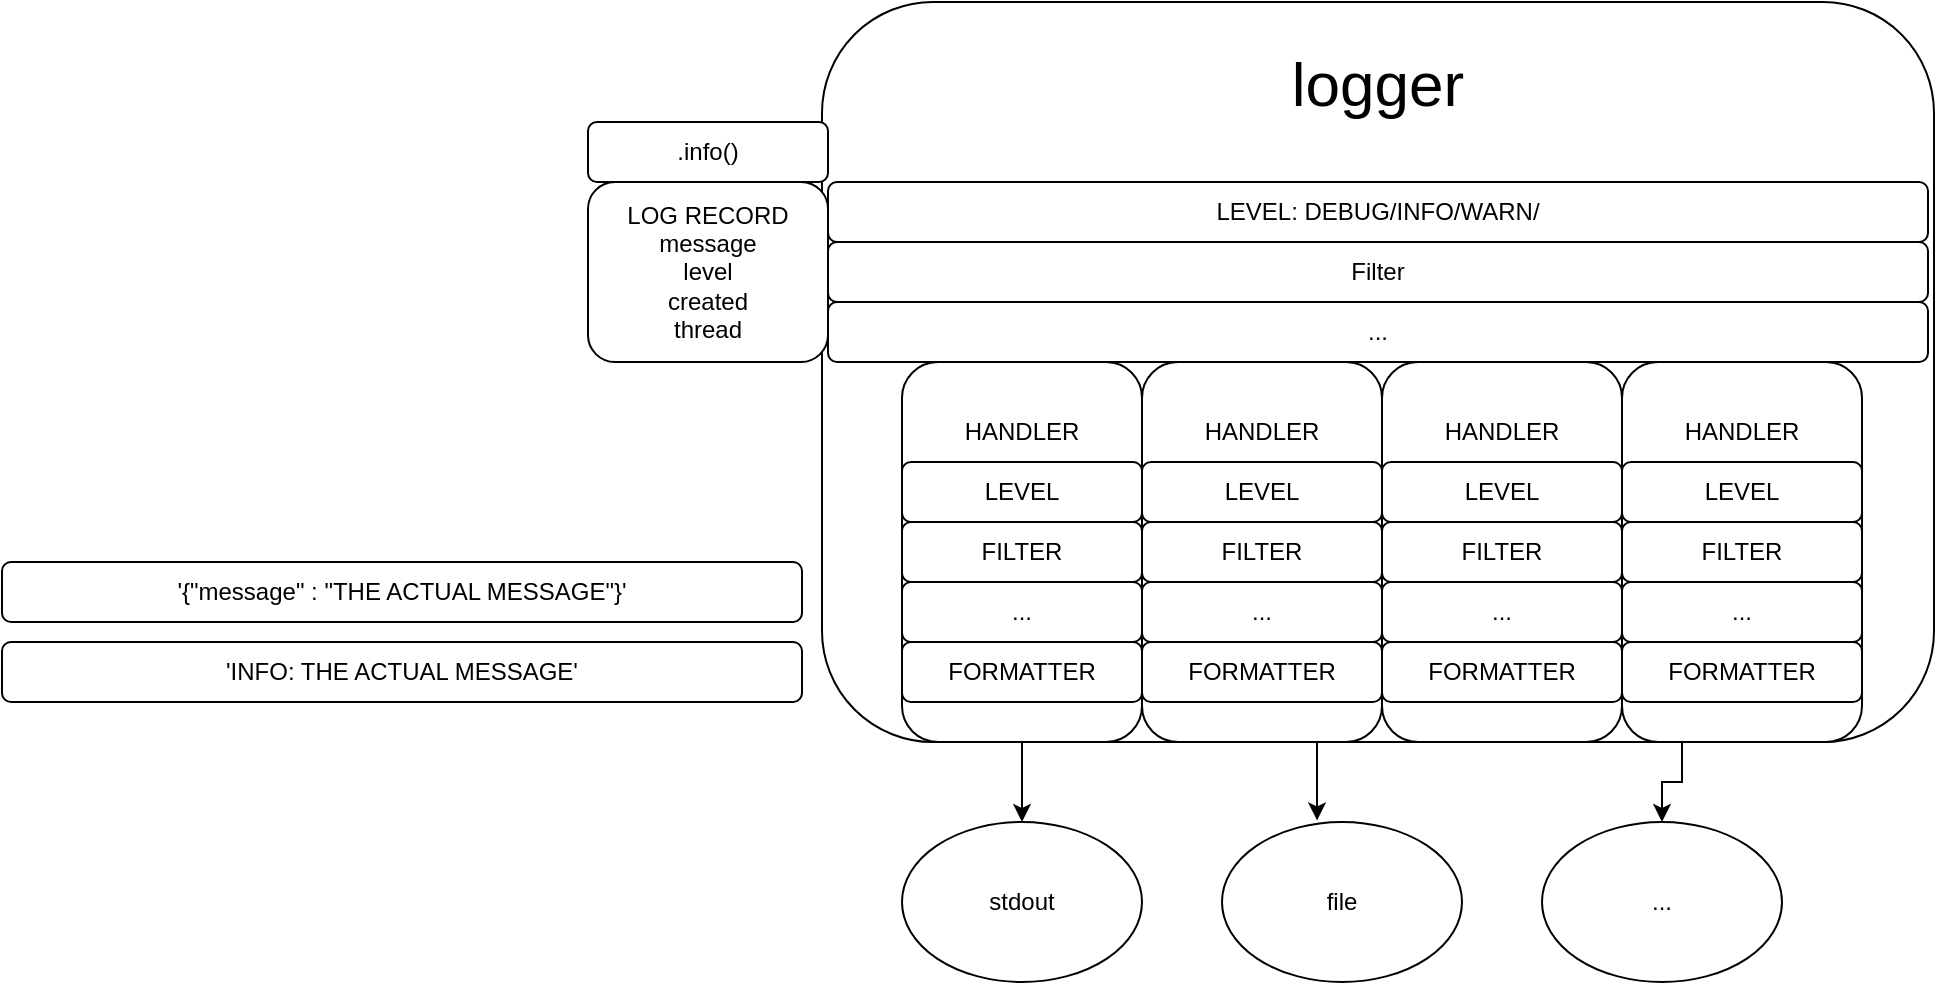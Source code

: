 <mxfile version="24.2.0" type="github">
  <diagram name="第 1 页" id="hVsTRFt6PsPFNjRw-0qI">
    <mxGraphModel dx="1949" dy="622" grid="1" gridSize="10" guides="1" tooltips="1" connect="1" arrows="1" fold="1" page="1" pageScale="1" pageWidth="827" pageHeight="1169" math="0" shadow="0">
      <root>
        <mxCell id="0" />
        <mxCell id="1" parent="0" />
        <mxCell id="XfbZHIazbiw-AA-MPqwa-1" value="" style="rounded=1;whiteSpace=wrap;html=1;" vertex="1" parent="1">
          <mxGeometry x="340" y="70" width="556" height="370" as="geometry" />
        </mxCell>
        <mxCell id="XfbZHIazbiw-AA-MPqwa-2" value="LEVEL: DEBUG/INFO/WARN/" style="rounded=1;whiteSpace=wrap;html=1;" vertex="1" parent="1">
          <mxGeometry x="343" y="160" width="550" height="30" as="geometry" />
        </mxCell>
        <mxCell id="XfbZHIazbiw-AA-MPqwa-3" value="Filter" style="rounded=1;whiteSpace=wrap;html=1;" vertex="1" parent="1">
          <mxGeometry x="343" y="190" width="550" height="30" as="geometry" />
        </mxCell>
        <mxCell id="XfbZHIazbiw-AA-MPqwa-4" value="..." style="rounded=1;whiteSpace=wrap;html=1;" vertex="1" parent="1">
          <mxGeometry x="343" y="220" width="550" height="30" as="geometry" />
        </mxCell>
        <mxCell id="XfbZHIazbiw-AA-MPqwa-47" style="edgeStyle=orthogonalEdgeStyle;rounded=0;orthogonalLoop=1;jettySize=auto;html=1;exitX=0.5;exitY=1;exitDx=0;exitDy=0;entryX=0.5;entryY=0;entryDx=0;entryDy=0;" edge="1" parent="1" source="XfbZHIazbiw-AA-MPqwa-5" target="XfbZHIazbiw-AA-MPqwa-41">
          <mxGeometry relative="1" as="geometry" />
        </mxCell>
        <mxCell id="XfbZHIazbiw-AA-MPqwa-5" value="" style="rounded=1;whiteSpace=wrap;html=1;" vertex="1" parent="1">
          <mxGeometry x="380" y="250" width="120" height="190" as="geometry" />
        </mxCell>
        <mxCell id="XfbZHIazbiw-AA-MPqwa-6" value="" style="rounded=1;whiteSpace=wrap;html=1;" vertex="1" parent="1">
          <mxGeometry x="500" y="250" width="120" height="190" as="geometry" />
        </mxCell>
        <mxCell id="XfbZHIazbiw-AA-MPqwa-7" value="" style="rounded=1;whiteSpace=wrap;html=1;" vertex="1" parent="1">
          <mxGeometry x="620" y="250" width="120" height="190" as="geometry" />
        </mxCell>
        <mxCell id="XfbZHIazbiw-AA-MPqwa-48" style="edgeStyle=orthogonalEdgeStyle;rounded=0;orthogonalLoop=1;jettySize=auto;html=1;exitX=0.25;exitY=1;exitDx=0;exitDy=0;entryX=0.5;entryY=0;entryDx=0;entryDy=0;" edge="1" parent="1" source="XfbZHIazbiw-AA-MPqwa-8" target="XfbZHIazbiw-AA-MPqwa-43">
          <mxGeometry relative="1" as="geometry" />
        </mxCell>
        <mxCell id="XfbZHIazbiw-AA-MPqwa-8" value="" style="rounded=1;whiteSpace=wrap;html=1;" vertex="1" parent="1">
          <mxGeometry x="740" y="250" width="120" height="190" as="geometry" />
        </mxCell>
        <mxCell id="XfbZHIazbiw-AA-MPqwa-9" value="&lt;div&gt;LOG RECORD&lt;/div&gt;&lt;div&gt;message&lt;/div&gt;&lt;div&gt;level&lt;/div&gt;&lt;div&gt;created&lt;/div&gt;&lt;div&gt;thread&lt;br&gt;&lt;/div&gt;" style="rounded=1;whiteSpace=wrap;html=1;" vertex="1" parent="1">
          <mxGeometry x="223" y="160" width="120" height="90" as="geometry" />
        </mxCell>
        <mxCell id="XfbZHIazbiw-AA-MPqwa-10" value=".info()" style="rounded=1;whiteSpace=wrap;html=1;" vertex="1" parent="1">
          <mxGeometry x="223" y="130" width="120" height="30" as="geometry" />
        </mxCell>
        <mxCell id="XfbZHIazbiw-AA-MPqwa-11" value="&lt;p style=&quot;line-height: 110%; font-size: 13px;&quot;&gt;&lt;font style=&quot;font-size: 31px;&quot;&gt;logger&lt;/font&gt;&lt;/p&gt;" style="text;html=1;align=center;verticalAlign=middle;whiteSpace=wrap;rounded=0;" vertex="1" parent="1">
          <mxGeometry x="588" y="100" width="60" height="30" as="geometry" />
        </mxCell>
        <mxCell id="XfbZHIazbiw-AA-MPqwa-12" value="LEVEL" style="rounded=1;whiteSpace=wrap;html=1;" vertex="1" parent="1">
          <mxGeometry x="380" y="300" width="120" height="30" as="geometry" />
        </mxCell>
        <mxCell id="XfbZHIazbiw-AA-MPqwa-13" value="FILTER" style="rounded=1;whiteSpace=wrap;html=1;" vertex="1" parent="1">
          <mxGeometry x="380" y="330" width="120" height="30" as="geometry" />
        </mxCell>
        <mxCell id="XfbZHIazbiw-AA-MPqwa-14" value="..." style="rounded=1;whiteSpace=wrap;html=1;" vertex="1" parent="1">
          <mxGeometry x="380" y="360" width="120" height="30" as="geometry" />
        </mxCell>
        <mxCell id="XfbZHIazbiw-AA-MPqwa-16" value="FORMATTER" style="rounded=1;whiteSpace=wrap;html=1;" vertex="1" parent="1">
          <mxGeometry x="380" y="390" width="120" height="30" as="geometry" />
        </mxCell>
        <mxCell id="XfbZHIazbiw-AA-MPqwa-17" value="HANDLER" style="text;html=1;align=center;verticalAlign=middle;whiteSpace=wrap;rounded=0;" vertex="1" parent="1">
          <mxGeometry x="410" y="270" width="60" height="30" as="geometry" />
        </mxCell>
        <mxCell id="XfbZHIazbiw-AA-MPqwa-18" value="LEVEL" style="rounded=1;whiteSpace=wrap;html=1;" vertex="1" parent="1">
          <mxGeometry x="500" y="300" width="120" height="30" as="geometry" />
        </mxCell>
        <mxCell id="XfbZHIazbiw-AA-MPqwa-19" value="FILTER" style="rounded=1;whiteSpace=wrap;html=1;" vertex="1" parent="1">
          <mxGeometry x="500" y="330" width="120" height="30" as="geometry" />
        </mxCell>
        <mxCell id="XfbZHIazbiw-AA-MPqwa-20" value="..." style="rounded=1;whiteSpace=wrap;html=1;" vertex="1" parent="1">
          <mxGeometry x="500" y="360" width="120" height="30" as="geometry" />
        </mxCell>
        <mxCell id="XfbZHIazbiw-AA-MPqwa-21" value="FORMATTER" style="rounded=1;whiteSpace=wrap;html=1;" vertex="1" parent="1">
          <mxGeometry x="500" y="390" width="120" height="30" as="geometry" />
        </mxCell>
        <mxCell id="XfbZHIazbiw-AA-MPqwa-22" value="HANDLER" style="text;html=1;align=center;verticalAlign=middle;whiteSpace=wrap;rounded=0;" vertex="1" parent="1">
          <mxGeometry x="530" y="270" width="60" height="30" as="geometry" />
        </mxCell>
        <mxCell id="XfbZHIazbiw-AA-MPqwa-23" value="LEVEL" style="rounded=1;whiteSpace=wrap;html=1;" vertex="1" parent="1">
          <mxGeometry x="620" y="300" width="120" height="30" as="geometry" />
        </mxCell>
        <mxCell id="XfbZHIazbiw-AA-MPqwa-24" value="FILTER" style="rounded=1;whiteSpace=wrap;html=1;" vertex="1" parent="1">
          <mxGeometry x="620" y="330" width="120" height="30" as="geometry" />
        </mxCell>
        <mxCell id="XfbZHIazbiw-AA-MPqwa-25" value="..." style="rounded=1;whiteSpace=wrap;html=1;" vertex="1" parent="1">
          <mxGeometry x="620" y="360" width="120" height="30" as="geometry" />
        </mxCell>
        <mxCell id="XfbZHIazbiw-AA-MPqwa-26" value="FORMATTER" style="rounded=1;whiteSpace=wrap;html=1;" vertex="1" parent="1">
          <mxGeometry x="620" y="390" width="120" height="30" as="geometry" />
        </mxCell>
        <mxCell id="XfbZHIazbiw-AA-MPqwa-27" value="HANDLER" style="text;html=1;align=center;verticalAlign=middle;whiteSpace=wrap;rounded=0;" vertex="1" parent="1">
          <mxGeometry x="650" y="270" width="60" height="30" as="geometry" />
        </mxCell>
        <mxCell id="XfbZHIazbiw-AA-MPqwa-34" value="LEVEL" style="rounded=1;whiteSpace=wrap;html=1;" vertex="1" parent="1">
          <mxGeometry x="740" y="300" width="120" height="30" as="geometry" />
        </mxCell>
        <mxCell id="XfbZHIazbiw-AA-MPqwa-35" value="FILTER" style="rounded=1;whiteSpace=wrap;html=1;" vertex="1" parent="1">
          <mxGeometry x="740" y="330" width="120" height="30" as="geometry" />
        </mxCell>
        <mxCell id="XfbZHIazbiw-AA-MPqwa-36" value="..." style="rounded=1;whiteSpace=wrap;html=1;" vertex="1" parent="1">
          <mxGeometry x="740" y="360" width="120" height="30" as="geometry" />
        </mxCell>
        <mxCell id="XfbZHIazbiw-AA-MPqwa-37" value="FORMATTER" style="rounded=1;whiteSpace=wrap;html=1;" vertex="1" parent="1">
          <mxGeometry x="740" y="390" width="120" height="30" as="geometry" />
        </mxCell>
        <mxCell id="XfbZHIazbiw-AA-MPqwa-38" value="HANDLER" style="text;html=1;align=center;verticalAlign=middle;whiteSpace=wrap;rounded=0;" vertex="1" parent="1">
          <mxGeometry x="770" y="270" width="60" height="30" as="geometry" />
        </mxCell>
        <mxCell id="XfbZHIazbiw-AA-MPqwa-39" value="&#39;{&quot;message&quot; : &quot;THE ACTUAL MESSAGE&quot;}&#39;" style="rounded=1;whiteSpace=wrap;html=1;" vertex="1" parent="1">
          <mxGeometry x="-70" y="350" width="400" height="30" as="geometry" />
        </mxCell>
        <mxCell id="XfbZHIazbiw-AA-MPqwa-40" value="&#39;INFO: THE ACTUAL MESSAGE&#39;" style="rounded=1;whiteSpace=wrap;html=1;" vertex="1" parent="1">
          <mxGeometry x="-70" y="390" width="400" height="30" as="geometry" />
        </mxCell>
        <mxCell id="XfbZHIazbiw-AA-MPqwa-41" value="stdout" style="ellipse;whiteSpace=wrap;html=1;" vertex="1" parent="1">
          <mxGeometry x="380" y="480" width="120" height="80" as="geometry" />
        </mxCell>
        <mxCell id="XfbZHIazbiw-AA-MPqwa-42" value="file" style="ellipse;whiteSpace=wrap;html=1;" vertex="1" parent="1">
          <mxGeometry x="540" y="480" width="120" height="80" as="geometry" />
        </mxCell>
        <mxCell id="XfbZHIazbiw-AA-MPqwa-43" value="..." style="ellipse;whiteSpace=wrap;html=1;" vertex="1" parent="1">
          <mxGeometry x="700" y="480" width="120" height="80" as="geometry" />
        </mxCell>
        <mxCell id="XfbZHIazbiw-AA-MPqwa-46" style="edgeStyle=orthogonalEdgeStyle;rounded=0;orthogonalLoop=1;jettySize=auto;html=1;exitX=0.75;exitY=1;exitDx=0;exitDy=0;entryX=0.396;entryY=-0.01;entryDx=0;entryDy=0;entryPerimeter=0;" edge="1" parent="1" source="XfbZHIazbiw-AA-MPqwa-6" target="XfbZHIazbiw-AA-MPqwa-42">
          <mxGeometry relative="1" as="geometry" />
        </mxCell>
      </root>
    </mxGraphModel>
  </diagram>
</mxfile>
